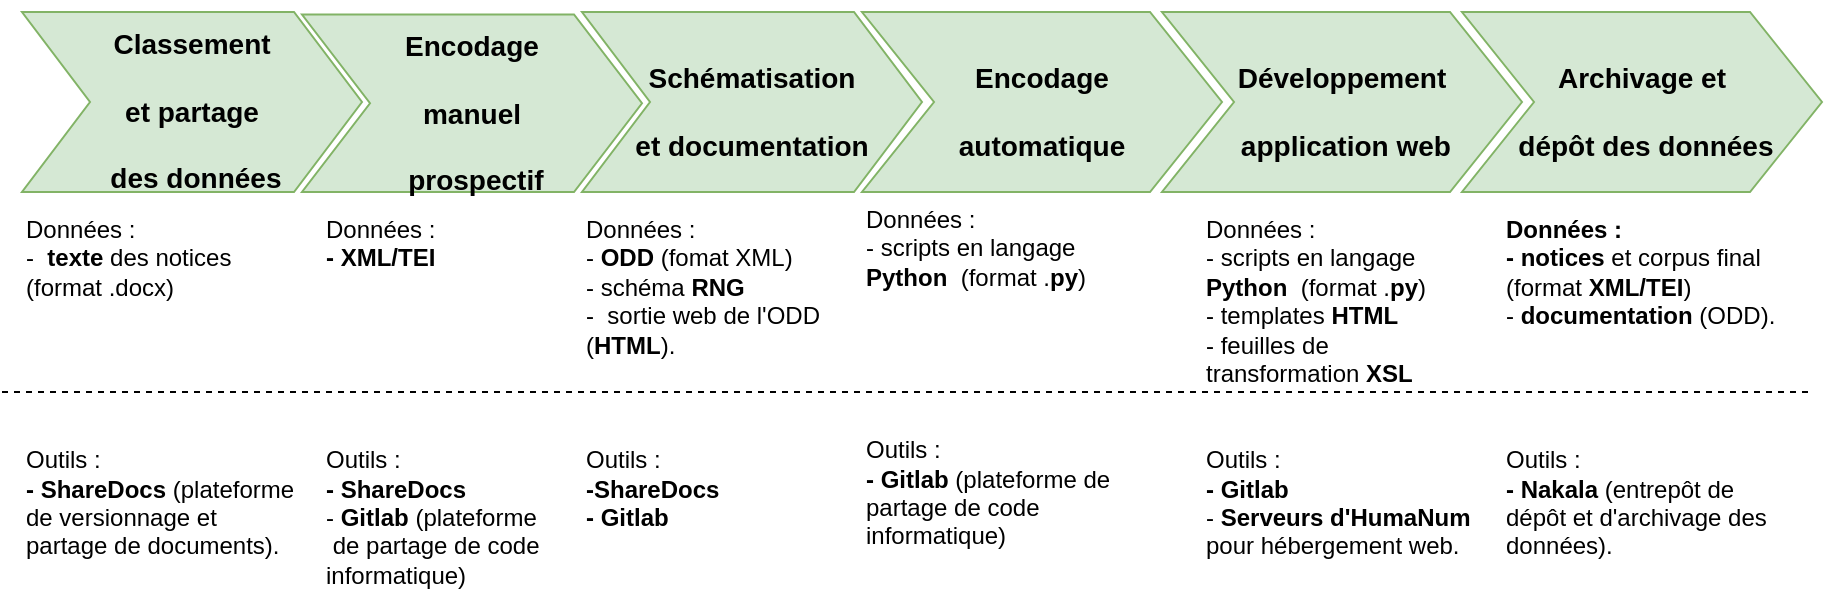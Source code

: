 <mxfile version="20.2.3" type="device"><diagram name="Page-1" id="d9b1e647-80fa-b4a2-5024-87a742678bcc"><mxGraphModel dx="537" dy="732" grid="1" gridSize="10" guides="1" tooltips="1" connect="1" arrows="1" fold="1" page="1" pageScale="1" pageWidth="1100" pageHeight="850" background="none" math="0" shadow="0"><root><mxCell id="0"/><mxCell id="1" parent="0"/><mxCell id="57fe6abec08f04cb-1" value="&lt;font style=&quot;font-size: 14px;&quot;&gt;&lt;b&gt;Classement &lt;br&gt;et partage&lt;br&gt;&amp;nbsp;des données&lt;/b&gt;&lt;/font&gt;" style="shape=step;whiteSpace=wrap;html=1;fontSize=28;fillColor=#d5e8d4;strokeColor=#82b366;" parent="1" vertex="1"><mxGeometry x="90" y="180" width="170" height="90" as="geometry"/></mxCell><mxCell id="57fe6abec08f04cb-2" value="&lt;font style=&quot;font-size: 14px;&quot;&gt;&lt;b&gt;Schématisation &lt;br&gt;et documentation&lt;/b&gt;&lt;/font&gt;" style="shape=step;whiteSpace=wrap;html=1;fontSize=28;fillColor=#d5e8d4;strokeColor=#82b366;" parent="1" vertex="1"><mxGeometry x="370" y="180" width="170" height="90" as="geometry"/></mxCell><mxCell id="57fe6abec08f04cb-3" value="&lt;font style=&quot;font-size: 14px;&quot;&gt;&lt;b&gt;Encodage &lt;br&gt;manuel&lt;br&gt;&amp;nbsp;prospectif&lt;/b&gt;&lt;/font&gt;" style="shape=step;whiteSpace=wrap;html=1;fontSize=28;fillColor=#d5e8d4;strokeColor=#82b366;" parent="1" vertex="1"><mxGeometry x="230" y="181.25" width="170" height="88.75" as="geometry"/></mxCell><mxCell id="57fe6abec08f04cb-4" value="&lt;font style=&quot;font-size: 14px;&quot;&gt;&lt;b&gt;Encodage &lt;br&gt;automatique&lt;/b&gt;&lt;/font&gt;" style="shape=step;whiteSpace=wrap;html=1;fontSize=28;fillColor=#d5e8d4;strokeColor=#82b366;" parent="1" vertex="1"><mxGeometry x="510" y="180" width="180" height="90" as="geometry"/></mxCell><mxCell id="57fe6abec08f04cb-5" value="&lt;font style=&quot;font-size: 14px;&quot;&gt;&lt;b&gt;Développement&lt;br&gt;&amp;nbsp;application web&lt;/b&gt;&lt;/font&gt;" style="shape=step;whiteSpace=wrap;html=1;fontSize=28;fillColor=#d5e8d4;strokeColor=#82b366;" parent="1" vertex="1"><mxGeometry x="660" y="180" width="180" height="90" as="geometry"/></mxCell><mxCell id="57fe6abec08f04cb-6" value="&lt;font style=&quot;font-size: 14px;&quot;&gt;&lt;b&gt;Archivage et&lt;br&gt;&amp;nbsp;dépôt des données&lt;/b&gt;&lt;/font&gt;" style="shape=step;whiteSpace=wrap;html=1;fontSize=28;fillColor=#d5e8d4;strokeColor=#82b366;" parent="1" vertex="1"><mxGeometry x="810" y="180" width="180" height="90" as="geometry"/></mxCell><mxCell id="57fe6abec08f04cb-9" value="Données : &lt;br&gt;-&lt;b&gt; ODD&lt;/b&gt; (fomat XML)&lt;br&gt;- schéma &lt;b&gt;RNG&lt;br&gt;&lt;/b&gt;-&amp;nbsp; sortie web de l'ODD (&lt;b&gt;HTML&lt;/b&gt;).&lt;br&gt;&lt;br&gt;&lt;br&gt;&lt;br&gt;Outils : &lt;br&gt;&lt;b&gt;-ShareDocs&lt;/b&gt;&amp;nbsp;&lt;br&gt;&lt;b&gt;- Gitlab&lt;/b&gt;" style="text;spacingTop=-5;fillColor=#ffffff;whiteSpace=wrap;html=1;align=left;fontSize=12;fontFamily=Helvetica;fillColor=none;strokeColor=none;" parent="1" vertex="1"><mxGeometry x="370" y="280" width="140" height="150" as="geometry"/></mxCell><mxCell id="to19u2r1zWLb7aJ0UmGM-4" value="Données :&lt;br&gt;-&amp;nbsp;&amp;nbsp;&lt;b&gt;texte&lt;/b&gt; des notices (format .docx)&lt;br&gt;&lt;br&gt;&lt;br&gt;&lt;br&gt;&lt;br&gt;&lt;br&gt;Outils : &lt;br&gt;&lt;b&gt;- ShareDocs &lt;/b&gt;(plateforme de versionnage et partage de documents)." style="text;spacingTop=-5;fillColor=#ffffff;whiteSpace=wrap;html=1;align=left;fontSize=12;fontFamily=Helvetica;fillColor=none;strokeColor=none;" vertex="1" parent="1"><mxGeometry x="90" y="280" width="140" height="140" as="geometry"/></mxCell><mxCell id="to19u2r1zWLb7aJ0UmGM-5" value="Données : &lt;br&gt;&lt;b&gt;- XML/TEI&lt;/b&gt;&lt;br&gt;&lt;br&gt;&lt;br&gt;&lt;br&gt;&lt;br&gt;&lt;br&gt;&lt;br&gt;Outils : &lt;br&gt;&lt;b&gt;- ShareDocs&lt;/b&gt;&lt;br&gt;-&amp;nbsp;&lt;b&gt;Gitlab&lt;/b&gt; (plateforme&lt;br&gt;&amp;nbsp;de partage de code informatique)" style="text;spacingTop=-5;fillColor=#ffffff;whiteSpace=wrap;html=1;align=left;fontSize=12;fontFamily=Helvetica;fillColor=none;strokeColor=none;" vertex="1" parent="1"><mxGeometry x="240" y="280" width="140" height="140" as="geometry"/></mxCell><mxCell id="to19u2r1zWLb7aJ0UmGM-6" value="Données : &lt;br&gt;- scripts en langage &lt;b&gt;Python&lt;/b&gt;&amp;nbsp; (format .&lt;b&gt;py&lt;/b&gt;)&lt;br&gt;&lt;br&gt;&lt;br&gt;&lt;br&gt;&lt;br&gt;&lt;br&gt;Outils : &lt;br&gt;&lt;b&gt;- Gitlab&lt;/b&gt; (plateforme de partage de code informatique)" style="text;spacingTop=-5;fillColor=#ffffff;whiteSpace=wrap;html=1;align=left;fontSize=12;fontFamily=Helvetica;fillColor=none;strokeColor=none;" vertex="1" parent="1"><mxGeometry x="510" y="275" width="140" height="150" as="geometry"/></mxCell><mxCell id="to19u2r1zWLb7aJ0UmGM-7" value="Données : &lt;br&gt;- scripts en langage &lt;b&gt;Python&lt;/b&gt;&amp;nbsp; (format .&lt;b&gt;py&lt;/b&gt;)&lt;br&gt;- templates &lt;b&gt;HTML&lt;br&gt;&lt;/b&gt;- feuilles de transformation &lt;b&gt;XSL&lt;/b&gt;&lt;br&gt;&lt;br&gt;&lt;br&gt;Outils : &lt;br&gt;&lt;b&gt;- Gitlab&lt;br&gt;&lt;/b&gt;- &lt;b&gt;Serveurs d'HumaNum&lt;/b&gt; pour hébergement web." style="text;spacingTop=-5;fillColor=#ffffff;whiteSpace=wrap;html=1;align=left;fontSize=12;fontFamily=Helvetica;fillColor=none;strokeColor=none;" vertex="1" parent="1"><mxGeometry x="680" y="280" width="140" height="150" as="geometry"/></mxCell><mxCell id="to19u2r1zWLb7aJ0UmGM-8" value="&lt;b&gt;Données : &lt;br&gt;- notices&lt;/b&gt; et corpus final (format &lt;b&gt;XML/TEI&lt;/b&gt;)&amp;nbsp;&lt;br&gt;-&amp;nbsp;&lt;b&gt;documentation&lt;/b&gt; (ODD).&lt;br&gt;&lt;br&gt;&lt;br&gt;&lt;br&gt;&lt;br&gt;Outils : &lt;br&gt;&lt;b&gt;- Nakala&lt;/b&gt; (entrepôt de dépôt et d'archivage des données)." style="text;spacingTop=-5;fillColor=#ffffff;whiteSpace=wrap;html=1;align=left;fontSize=12;fontFamily=Helvetica;fillColor=none;strokeColor=none;" vertex="1" parent="1"><mxGeometry x="830" y="280" width="140" height="150" as="geometry"/></mxCell><mxCell id="to19u2r1zWLb7aJ0UmGM-9" value="" style="endArrow=none;dashed=1;html=1;rounded=0;fontSize=14;" edge="1" parent="1"><mxGeometry width="50" height="50" relative="1" as="geometry"><mxPoint x="80" y="370" as="sourcePoint"/><mxPoint x="985" y="370" as="targetPoint"/></mxGeometry></mxCell></root></mxGraphModel></diagram></mxfile>